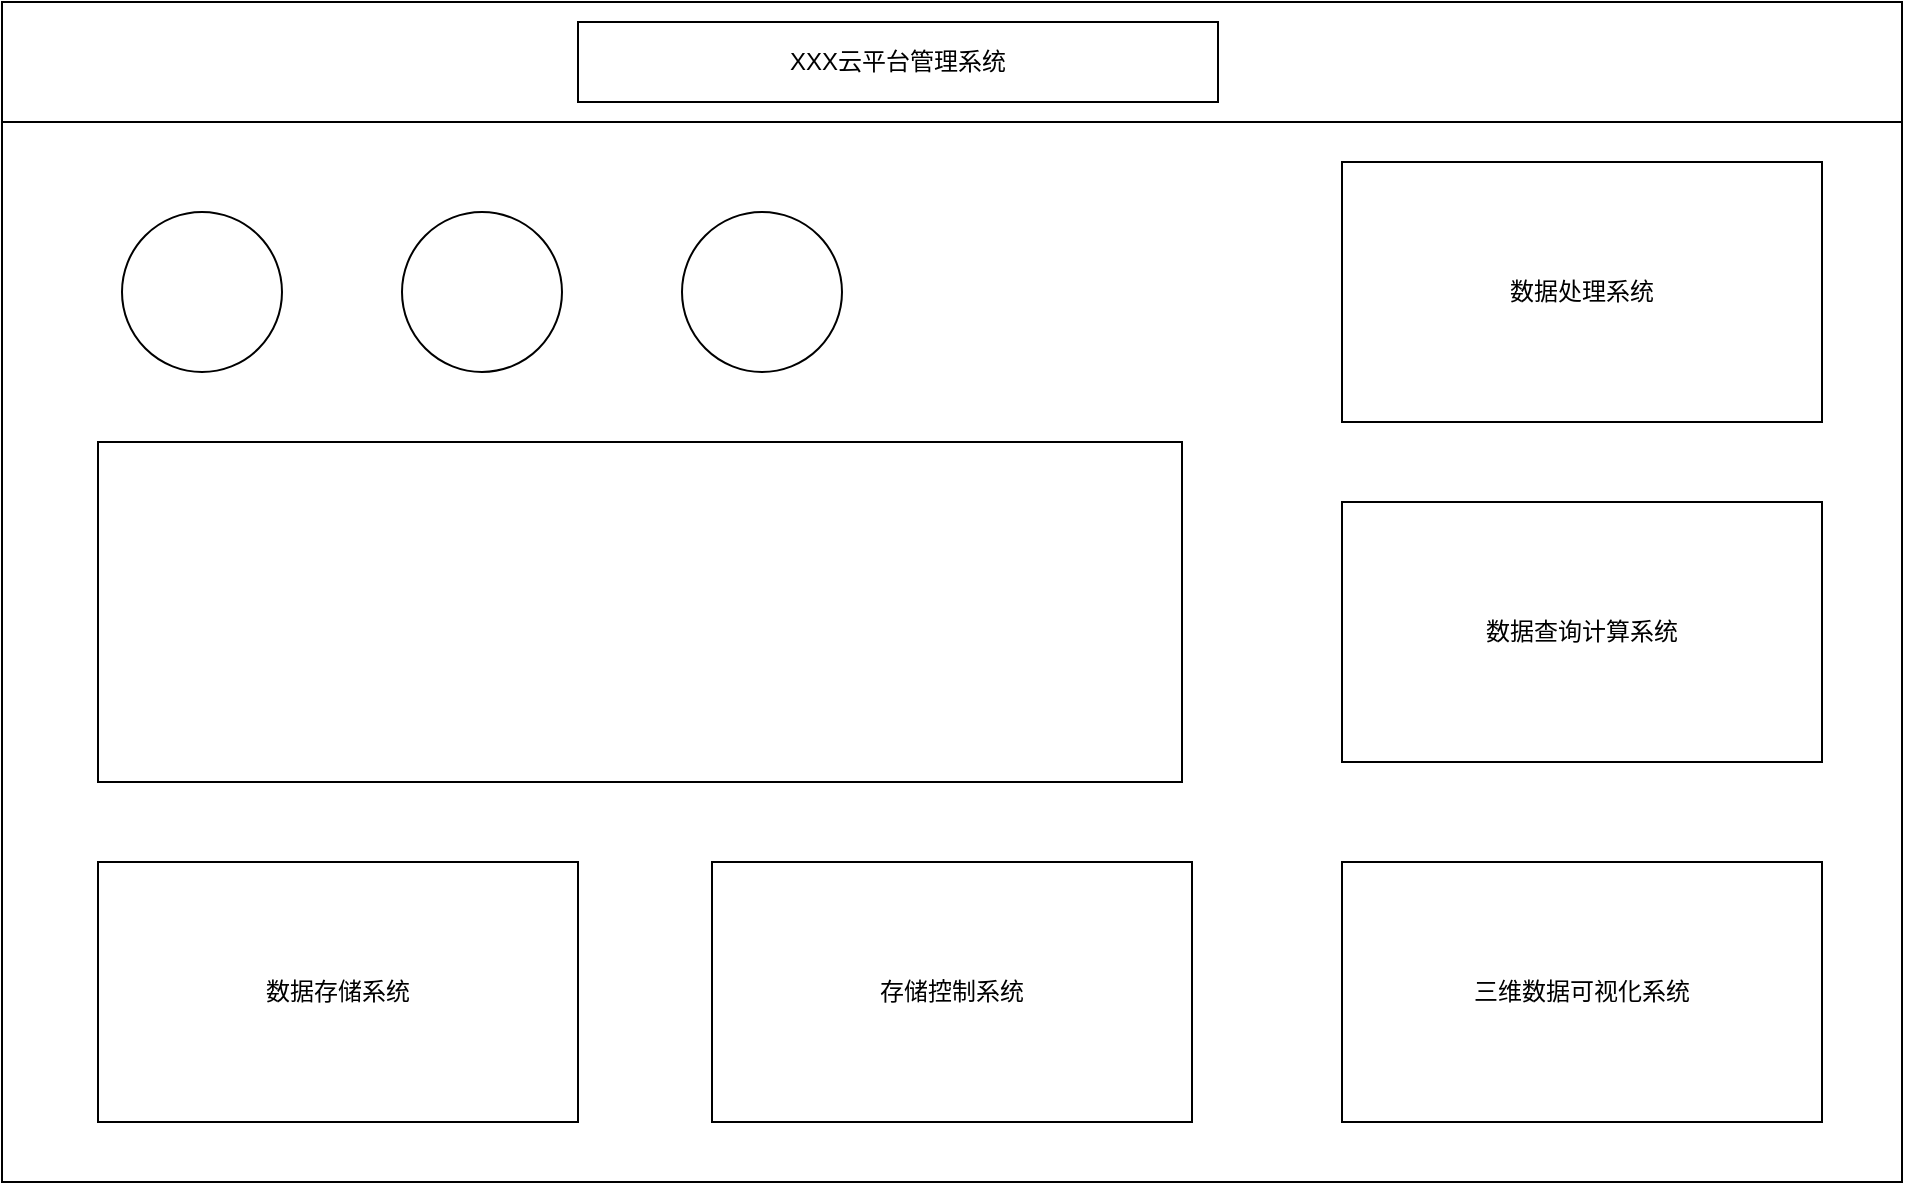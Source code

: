 <mxfile version="21.3.3" type="github">
  <diagram name="第 1 页" id="NVEBLmxHPtYreF8IRJ6X">
    <mxGraphModel dx="1360" dy="977" grid="1" gridSize="10" guides="1" tooltips="1" connect="1" arrows="1" fold="1" page="1" pageScale="1" pageWidth="2339" pageHeight="3300" math="0" shadow="0">
      <root>
        <mxCell id="0" />
        <mxCell id="1" parent="0" />
        <mxCell id="mkwkqjg2g1FwR-pgGGm_-10" value="" style="rounded=0;whiteSpace=wrap;html=1;" vertex="1" parent="1">
          <mxGeometry x="140" y="680" width="950" height="590" as="geometry" />
        </mxCell>
        <mxCell id="mkwkqjg2g1FwR-pgGGm_-4" value="数据存储系统" style="rounded=0;whiteSpace=wrap;html=1;" vertex="1" parent="1">
          <mxGeometry x="188" y="1110" width="240" height="130" as="geometry" />
        </mxCell>
        <mxCell id="mkwkqjg2g1FwR-pgGGm_-5" value="数据查询计算系统" style="rounded=0;whiteSpace=wrap;html=1;" vertex="1" parent="1">
          <mxGeometry x="810" y="930" width="240" height="130" as="geometry" />
        </mxCell>
        <mxCell id="mkwkqjg2g1FwR-pgGGm_-6" value="三维数据可视化系统" style="rounded=0;whiteSpace=wrap;html=1;" vertex="1" parent="1">
          <mxGeometry x="810" y="1110" width="240" height="130" as="geometry" />
        </mxCell>
        <mxCell id="mkwkqjg2g1FwR-pgGGm_-8" value="数据处理系统" style="rounded=0;whiteSpace=wrap;html=1;" vertex="1" parent="1">
          <mxGeometry x="810" y="760" width="240" height="130" as="geometry" />
        </mxCell>
        <mxCell id="mkwkqjg2g1FwR-pgGGm_-7" value="存储控制系统" style="rounded=0;whiteSpace=wrap;html=1;" vertex="1" parent="1">
          <mxGeometry x="495" y="1110" width="240" height="130" as="geometry" />
        </mxCell>
        <mxCell id="mkwkqjg2g1FwR-pgGGm_-11" value="" style="rounded=0;whiteSpace=wrap;html=1;" vertex="1" parent="1">
          <mxGeometry x="140" y="680" width="950" height="60" as="geometry" />
        </mxCell>
        <mxCell id="mkwkqjg2g1FwR-pgGGm_-12" value="XXX云平台管理系统" style="rounded=0;whiteSpace=wrap;html=1;align=center;" vertex="1" parent="1">
          <mxGeometry x="428" y="690" width="320" height="40" as="geometry" />
        </mxCell>
        <mxCell id="mkwkqjg2g1FwR-pgGGm_-14" value="" style="ellipse;whiteSpace=wrap;html=1;aspect=fixed;" vertex="1" parent="1">
          <mxGeometry x="200" y="785" width="80" height="80" as="geometry" />
        </mxCell>
        <mxCell id="mkwkqjg2g1FwR-pgGGm_-15" value="" style="ellipse;whiteSpace=wrap;html=1;aspect=fixed;" vertex="1" parent="1">
          <mxGeometry x="340" y="785" width="80" height="80" as="geometry" />
        </mxCell>
        <mxCell id="mkwkqjg2g1FwR-pgGGm_-16" value="" style="ellipse;whiteSpace=wrap;html=1;aspect=fixed;" vertex="1" parent="1">
          <mxGeometry x="480" y="785" width="80" height="80" as="geometry" />
        </mxCell>
        <mxCell id="mkwkqjg2g1FwR-pgGGm_-18" value="" style="rounded=0;whiteSpace=wrap;html=1;" vertex="1" parent="1">
          <mxGeometry x="188" y="900" width="542" height="170" as="geometry" />
        </mxCell>
      </root>
    </mxGraphModel>
  </diagram>
</mxfile>
